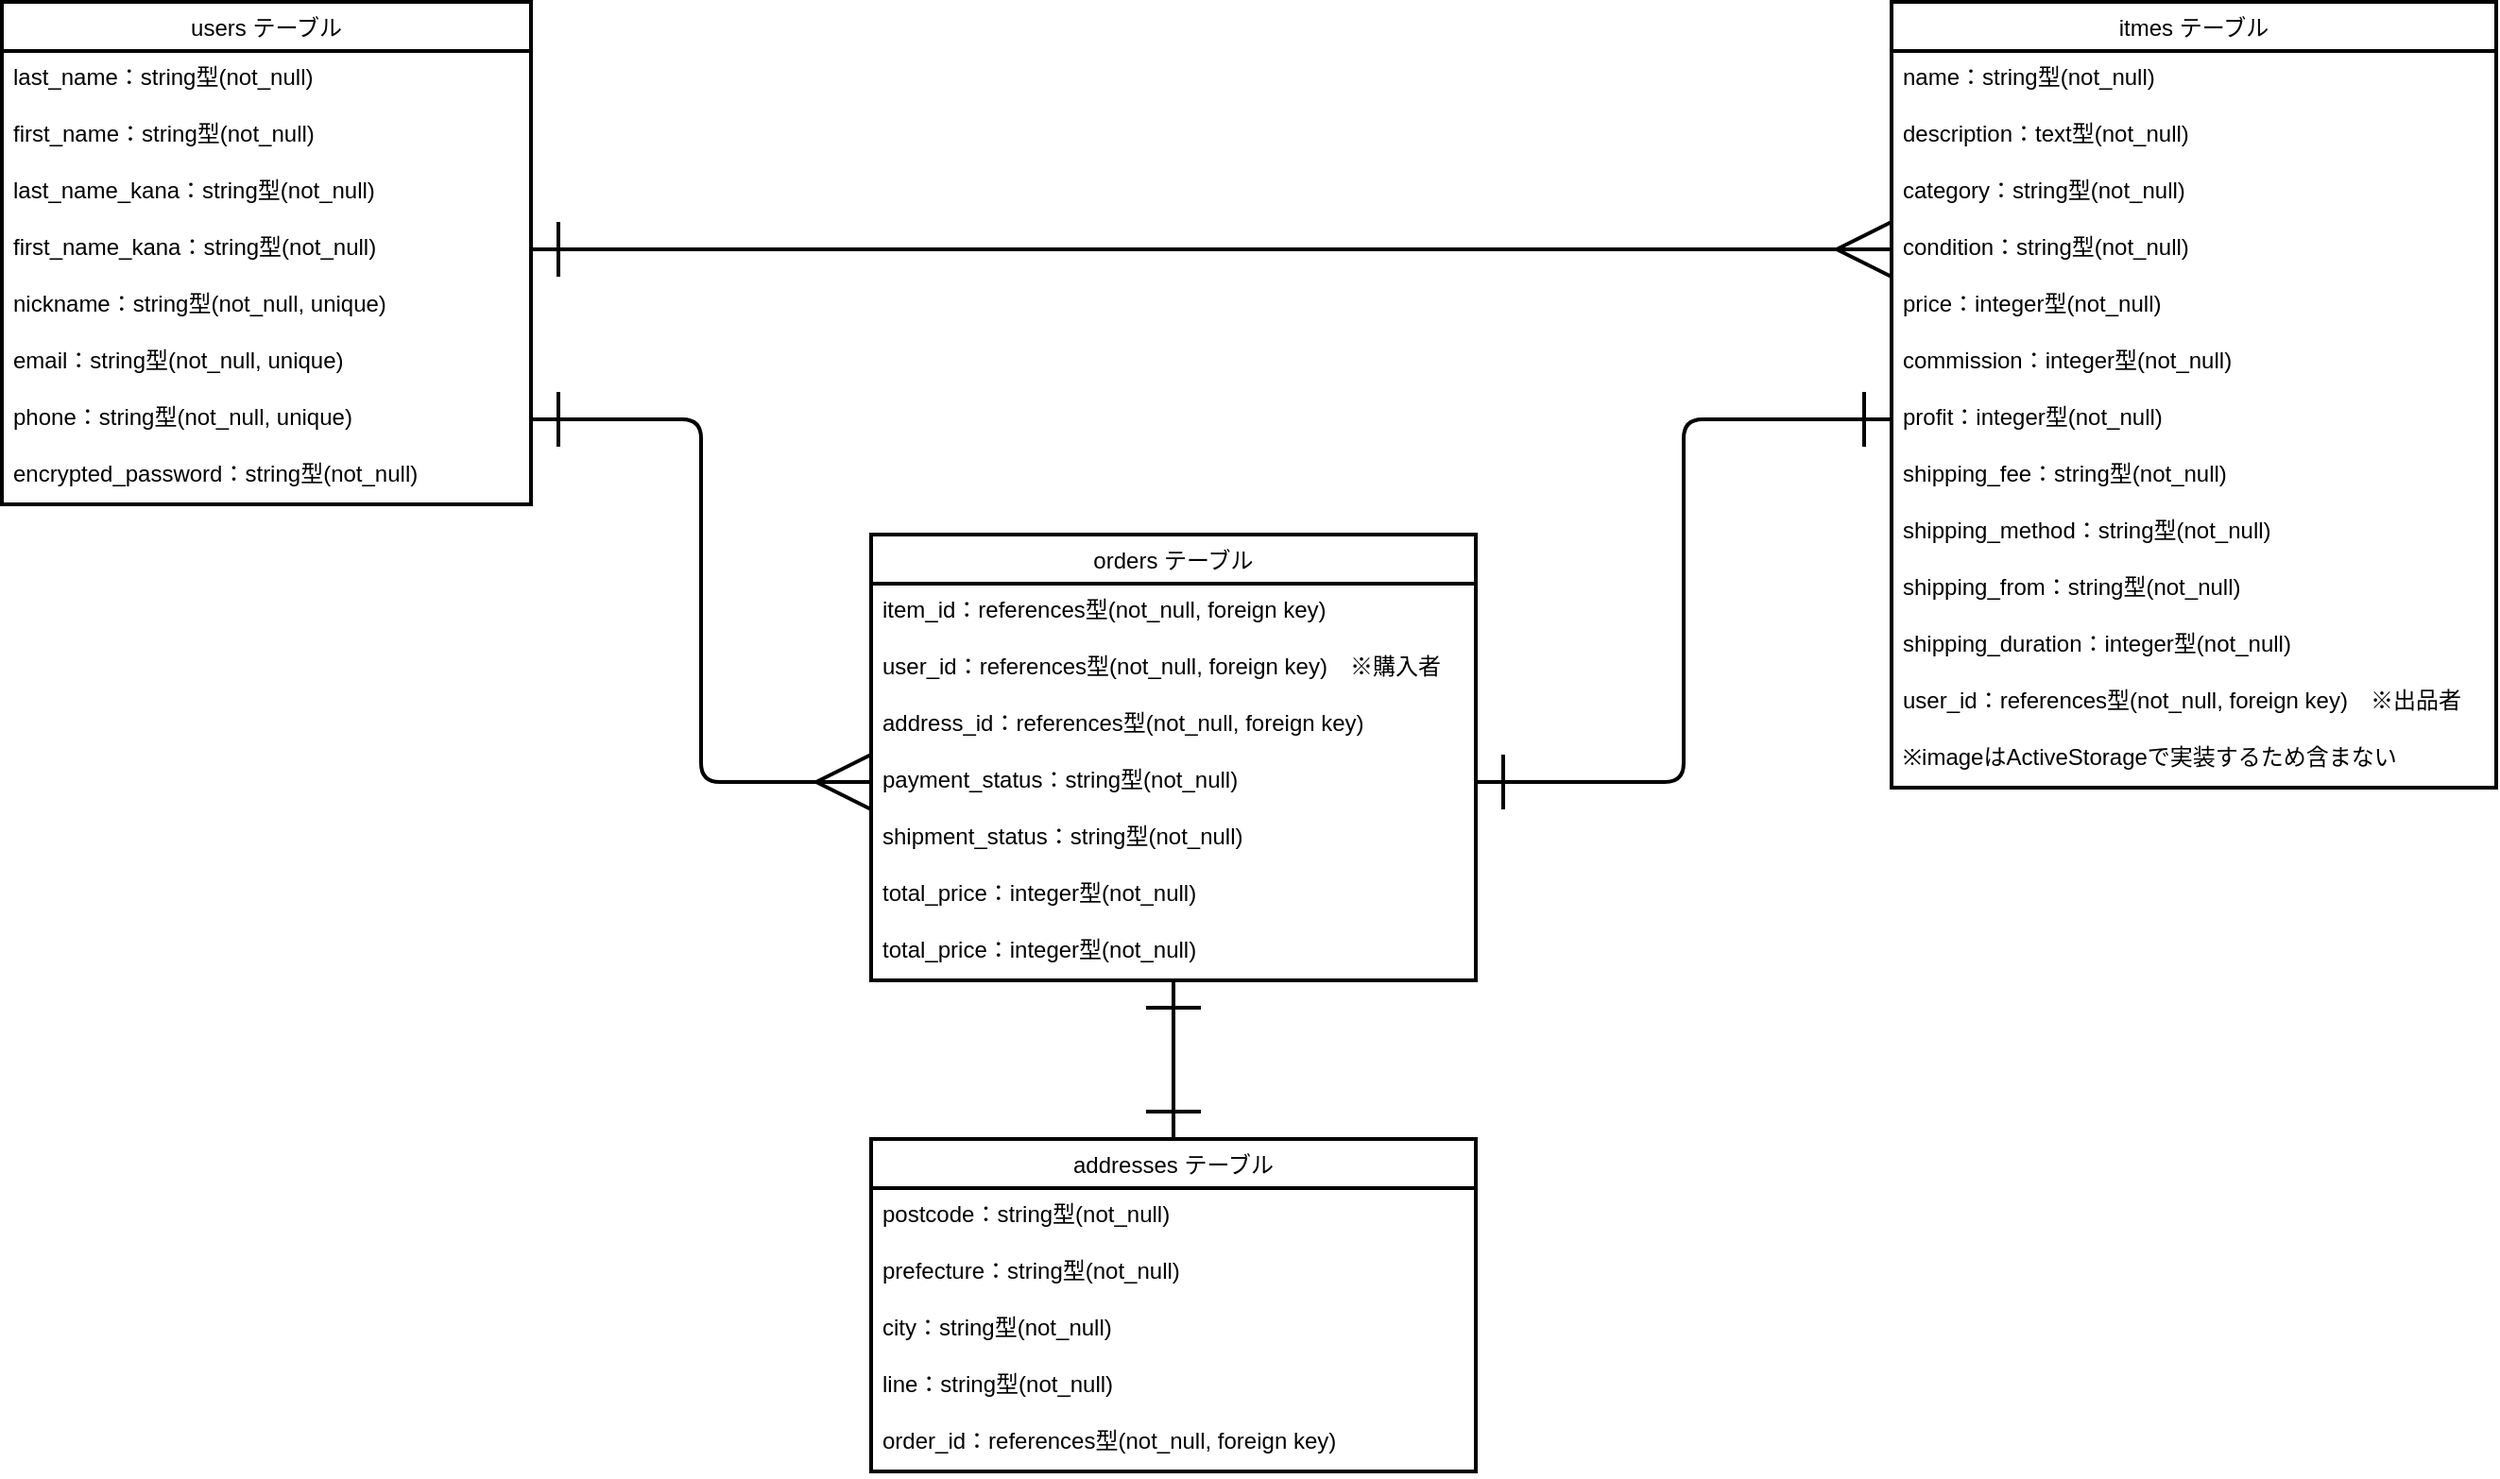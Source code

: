 <mxfile>
    <diagram id="FJ0M9mBe0Wo4Ruo3_8iB" name="ページ1">
        <mxGraphModel dx="1727" dy="1300" grid="1" gridSize="10" guides="1" tooltips="1" connect="1" arrows="1" fold="1" page="1" pageScale="1" pageWidth="827" pageHeight="1169" math="0" shadow="0">
            <root>
                <mxCell id="0"/>
                <mxCell id="1" parent="0"/>
                <mxCell id="2" value="users テーブル" style="swimlane;fontStyle=0;childLayout=stackLayout;horizontal=1;startSize=26;horizontalStack=0;resizeParent=1;resizeParentMax=0;resizeLast=0;collapsible=1;marginBottom=0;align=center;fontSize=12;labelBackgroundColor=none;labelBorderColor=none;strokeWidth=2;swimlaneFillColor=default;" vertex="1" parent="1">
                    <mxGeometry x="180" y="160" width="280" height="266" as="geometry"/>
                </mxCell>
                <mxCell id="24" value="last_name：string型(not_null)" style="text;spacingLeft=4;spacingRight=4;overflow=hidden;rotatable=0;points=[[0,0.5],[1,0.5]];portConstraint=eastwest;fontSize=12;labelBackgroundColor=none;labelBorderColor=none;strokeWidth=2;" vertex="1" parent="2">
                    <mxGeometry y="26" width="280" height="30" as="geometry"/>
                </mxCell>
                <mxCell id="25" value="first_name：string型(not_null)" style="text;spacingLeft=4;spacingRight=4;overflow=hidden;rotatable=0;points=[[0,0.5],[1,0.5]];portConstraint=eastwest;fontSize=12;labelBackgroundColor=none;labelBorderColor=none;strokeWidth=2;" vertex="1" parent="2">
                    <mxGeometry y="56" width="280" height="30" as="geometry"/>
                </mxCell>
                <mxCell id="26" value="last_name_kana：string型(not_null)" style="text;spacingLeft=4;spacingRight=4;overflow=hidden;rotatable=0;points=[[0,0.5],[1,0.5]];portConstraint=eastwest;fontSize=12;labelBackgroundColor=none;labelBorderColor=none;strokeWidth=2;" vertex="1" parent="2">
                    <mxGeometry y="86" width="280" height="30" as="geometry"/>
                </mxCell>
                <mxCell id="27" value="first_name_kana：string型(not_null)" style="text;spacingLeft=4;spacingRight=4;overflow=hidden;rotatable=0;points=[[0,0.5],[1,0.5]];portConstraint=eastwest;fontSize=12;labelBackgroundColor=none;labelBorderColor=none;strokeWidth=2;" vertex="1" parent="2">
                    <mxGeometry y="116" width="280" height="30" as="geometry"/>
                </mxCell>
                <mxCell id="28" value="nickname：string型(not_null, unique)" style="text;spacingLeft=4;spacingRight=4;overflow=hidden;rotatable=0;points=[[0,0.5],[1,0.5]];portConstraint=eastwest;fontSize=12;labelBackgroundColor=none;labelBorderColor=none;strokeWidth=2;" vertex="1" parent="2">
                    <mxGeometry y="146" width="280" height="30" as="geometry"/>
                </mxCell>
                <mxCell id="33" value="email：string型(not_null, unique)" style="text;spacingLeft=4;spacingRight=4;overflow=hidden;rotatable=0;points=[[0,0.5],[1,0.5]];portConstraint=eastwest;fontSize=12;labelBackgroundColor=none;labelBorderColor=none;strokeWidth=2;" vertex="1" parent="2">
                    <mxGeometry y="176" width="280" height="30" as="geometry"/>
                </mxCell>
                <mxCell id="32" value="phone：string型(not_null, unique)" style="text;spacingLeft=4;spacingRight=4;overflow=hidden;rotatable=0;points=[[0,0.5],[1,0.5]];portConstraint=eastwest;fontSize=12;labelBackgroundColor=none;labelBorderColor=none;strokeWidth=2;" vertex="1" parent="2">
                    <mxGeometry y="206" width="280" height="30" as="geometry"/>
                </mxCell>
                <mxCell id="29" value="encrypted_password：string型(not_null)" style="text;spacingLeft=4;spacingRight=4;overflow=hidden;rotatable=0;points=[[0,0.5],[1,0.5]];portConstraint=eastwest;fontSize=12;labelBackgroundColor=none;labelBorderColor=none;strokeWidth=2;" vertex="1" parent="2">
                    <mxGeometry y="236" width="280" height="30" as="geometry"/>
                </mxCell>
                <mxCell id="6" value="itmes テーブル" style="swimlane;fontStyle=0;childLayout=stackLayout;horizontal=1;startSize=26;horizontalStack=0;resizeParent=1;resizeParentMax=0;resizeLast=0;collapsible=1;marginBottom=0;align=center;fontSize=12;labelBackgroundColor=none;labelBorderColor=none;strokeWidth=2;swimlaneFillColor=default;gradientColor=none;" vertex="1" parent="1">
                    <mxGeometry x="1180" y="160" width="320" height="416" as="geometry"/>
                </mxCell>
                <mxCell id="7" value="name：string型(not_null)" style="text;spacingLeft=4;spacingRight=4;overflow=hidden;rotatable=0;points=[[0,0.5],[1,0.5]];portConstraint=eastwest;fontSize=12;labelBackgroundColor=none;labelBorderColor=none;strokeWidth=2;" vertex="1" parent="6">
                    <mxGeometry y="26" width="320" height="30" as="geometry"/>
                </mxCell>
                <mxCell id="34" value="description：text型(not_null)" style="text;spacingLeft=4;spacingRight=4;overflow=hidden;rotatable=0;points=[[0,0.5],[1,0.5]];portConstraint=eastwest;fontSize=12;labelBackgroundColor=none;labelBorderColor=none;strokeWidth=2;" vertex="1" parent="6">
                    <mxGeometry y="56" width="320" height="30" as="geometry"/>
                </mxCell>
                <mxCell id="35" value="category：string型(not_null)" style="text;spacingLeft=4;spacingRight=4;overflow=hidden;rotatable=0;points=[[0,0.5],[1,0.5]];portConstraint=eastwest;fontSize=12;labelBackgroundColor=none;labelBorderColor=none;strokeWidth=2;" vertex="1" parent="6">
                    <mxGeometry y="86" width="320" height="30" as="geometry"/>
                </mxCell>
                <mxCell id="36" value="condition：string型(not_null)" style="text;spacingLeft=4;spacingRight=4;overflow=hidden;rotatable=0;points=[[0,0.5],[1,0.5]];portConstraint=eastwest;fontSize=12;labelBackgroundColor=none;labelBorderColor=none;strokeWidth=2;" vertex="1" parent="6">
                    <mxGeometry y="116" width="320" height="30" as="geometry"/>
                </mxCell>
                <mxCell id="37" value="price：integer型(not_null)&#10;" style="text;spacingLeft=4;spacingRight=4;overflow=hidden;rotatable=0;points=[[0,0.5],[1,0.5]];portConstraint=eastwest;fontSize=12;labelBackgroundColor=none;labelBorderColor=none;strokeWidth=2;" vertex="1" parent="6">
                    <mxGeometry y="146" width="320" height="30" as="geometry"/>
                </mxCell>
                <mxCell id="38" value="commission：integer型(not_null)&#10;" style="text;spacingLeft=4;spacingRight=4;overflow=hidden;rotatable=0;points=[[0,0.5],[1,0.5]];portConstraint=eastwest;fontSize=12;labelBackgroundColor=none;labelBorderColor=none;strokeWidth=2;" vertex="1" parent="6">
                    <mxGeometry y="176" width="320" height="30" as="geometry"/>
                </mxCell>
                <mxCell id="40" value="profit：integer型(not_null)" style="text;spacingLeft=4;spacingRight=4;overflow=hidden;rotatable=0;points=[[0,0.5],[1,0.5]];portConstraint=eastwest;fontSize=12;labelBackgroundColor=none;labelBorderColor=none;strokeWidth=2;" vertex="1" parent="6">
                    <mxGeometry y="206" width="320" height="30" as="geometry"/>
                </mxCell>
                <mxCell id="41" value="shipping_fee：string型(not_null)" style="text;spacingLeft=4;spacingRight=4;overflow=hidden;rotatable=0;points=[[0,0.5],[1,0.5]];portConstraint=eastwest;fontSize=12;labelBackgroundColor=none;labelBorderColor=none;strokeWidth=2;" vertex="1" parent="6">
                    <mxGeometry y="236" width="320" height="30" as="geometry"/>
                </mxCell>
                <mxCell id="42" value="shipping_method：string型(not_null)&#10;" style="text;spacingLeft=4;spacingRight=4;overflow=hidden;rotatable=0;points=[[0,0.5],[1,0.5]];portConstraint=eastwest;fontSize=12;labelBackgroundColor=none;labelBorderColor=none;strokeWidth=2;" vertex="1" parent="6">
                    <mxGeometry y="266" width="320" height="30" as="geometry"/>
                </mxCell>
                <mxCell id="43" value="shipping_from：string型(not_null)&#10;" style="text;spacingLeft=4;spacingRight=4;overflow=hidden;rotatable=0;points=[[0,0.5],[1,0.5]];portConstraint=eastwest;fontSize=12;labelBackgroundColor=none;labelBorderColor=none;strokeWidth=2;" vertex="1" parent="6">
                    <mxGeometry y="296" width="320" height="30" as="geometry"/>
                </mxCell>
                <mxCell id="44" value="shipping_duration：integer型(not_null)&#10;" style="text;spacingLeft=4;spacingRight=4;overflow=hidden;rotatable=0;points=[[0,0.5],[1,0.5]];portConstraint=eastwest;fontSize=12;labelBackgroundColor=none;labelBorderColor=none;strokeWidth=2;" vertex="1" parent="6">
                    <mxGeometry y="326" width="320" height="30" as="geometry"/>
                </mxCell>
                <mxCell id="45" value="user_id：references型(not_null, foreign key)　※出品者" style="text;spacingLeft=4;spacingRight=4;overflow=hidden;rotatable=0;points=[[0,0.5],[1,0.5]];portConstraint=eastwest;fontSize=12;labelBackgroundColor=none;labelBorderColor=none;strokeWidth=2;" vertex="1" parent="6">
                    <mxGeometry y="356" width="320" height="30" as="geometry"/>
                </mxCell>
                <mxCell id="39" value="※imageはActiveStorageで実装するため含まない" style="text;spacingLeft=4;spacingRight=4;overflow=hidden;rotatable=0;points=[[0,0.5],[1,0.5]];portConstraint=eastwest;fontSize=12;labelBackgroundColor=none;labelBorderColor=none;strokeWidth=2;" vertex="1" parent="6">
                    <mxGeometry y="386" width="320" height="30" as="geometry"/>
                </mxCell>
                <mxCell id="10" value="orders テーブル" style="swimlane;fontStyle=0;childLayout=stackLayout;horizontal=1;startSize=26;horizontalStack=0;resizeParent=1;resizeParentMax=0;resizeLast=0;collapsible=1;marginBottom=0;align=center;fontSize=12;labelBackgroundColor=none;labelBorderColor=none;strokeWidth=2;swimlaneFillColor=default;" vertex="1" parent="1">
                    <mxGeometry x="640" y="442" width="320" height="236" as="geometry"/>
                </mxCell>
                <mxCell id="11" value="item_id：references型(not_null, foreign key)" style="text;spacingLeft=4;spacingRight=4;overflow=hidden;rotatable=0;points=[[0,0.5],[1,0.5]];portConstraint=eastwest;fontSize=12;labelBackgroundColor=none;labelBorderColor=none;strokeWidth=2;" vertex="1" parent="10">
                    <mxGeometry y="26" width="320" height="30" as="geometry"/>
                </mxCell>
                <mxCell id="51" value="user_id：references型(not_null, foreign key)　※購入者" style="text;spacingLeft=4;spacingRight=4;overflow=hidden;rotatable=0;points=[[0,0.5],[1,0.5]];portConstraint=eastwest;fontSize=12;labelBackgroundColor=none;labelBorderColor=none;strokeWidth=2;" vertex="1" parent="10">
                    <mxGeometry y="56" width="320" height="30" as="geometry"/>
                </mxCell>
                <mxCell id="50" value="address_id：references型(not_null, foreign key)" style="text;spacingLeft=4;spacingRight=4;overflow=hidden;rotatable=0;points=[[0,0.5],[1,0.5]];portConstraint=eastwest;fontSize=12;labelBackgroundColor=none;labelBorderColor=none;strokeWidth=2;" vertex="1" parent="10">
                    <mxGeometry y="86" width="320" height="30" as="geometry"/>
                </mxCell>
                <mxCell id="49" value="payment_status：string型(not_null)" style="text;spacingLeft=4;spacingRight=4;overflow=hidden;rotatable=0;points=[[0,0.5],[1,0.5]];portConstraint=eastwest;fontSize=12;labelBackgroundColor=none;labelBorderColor=none;strokeWidth=2;" vertex="1" parent="10">
                    <mxGeometry y="116" width="320" height="30" as="geometry"/>
                </mxCell>
                <mxCell id="48" value="shipment_status：string型(not_null)" style="text;spacingLeft=4;spacingRight=4;overflow=hidden;rotatable=0;points=[[0,0.5],[1,0.5]];portConstraint=eastwest;fontSize=12;labelBackgroundColor=none;labelBorderColor=none;strokeWidth=2;" vertex="1" parent="10">
                    <mxGeometry y="146" width="320" height="30" as="geometry"/>
                </mxCell>
                <mxCell id="68" value="total_price：integer型(not_null)" style="text;spacingLeft=4;spacingRight=4;overflow=hidden;rotatable=0;points=[[0,0.5],[1,0.5]];portConstraint=eastwest;fontSize=12;labelBackgroundColor=none;labelBorderColor=none;strokeWidth=2;" vertex="1" parent="10">
                    <mxGeometry y="176" width="320" height="30" as="geometry"/>
                </mxCell>
                <mxCell id="13" value="total_price：integer型(not_null)" style="text;spacingLeft=4;spacingRight=4;overflow=hidden;rotatable=0;points=[[0,0.5],[1,0.5]];portConstraint=eastwest;fontSize=12;labelBackgroundColor=none;labelBorderColor=none;strokeWidth=2;" vertex="1" parent="10">
                    <mxGeometry y="206" width="320" height="30" as="geometry"/>
                </mxCell>
                <mxCell id="78" value="" style="edgeStyle=none;exitX=0.5;exitY=0;exitDx=0;exitDy=0;startArrow=ERone;startFill=0;endArrow=ERone;endFill=0;startSize=26;endSize=26;labelBackgroundColor=none;labelBorderColor=none;fontSize=12;fontColor=default;strokeWidth=2;" edge="1" parent="1" source="14" target="13">
                    <mxGeometry relative="1" as="geometry"/>
                </mxCell>
                <mxCell id="14" value="addresses テーブル" style="swimlane;fontStyle=0;childLayout=stackLayout;horizontal=1;startSize=26;horizontalStack=0;resizeParent=1;resizeParentMax=0;resizeLast=0;collapsible=1;marginBottom=0;align=center;fontSize=12;labelBackgroundColor=none;labelBorderColor=none;strokeWidth=2;swimlaneFillColor=default;" vertex="1" parent="1">
                    <mxGeometry x="640" y="762" width="320" height="176" as="geometry"/>
                </mxCell>
                <mxCell id="15" value="postcode：string型(not_null)" style="text;spacingLeft=4;spacingRight=4;overflow=hidden;rotatable=0;points=[[0,0.5],[1,0.5]];portConstraint=eastwest;fontSize=12;labelBackgroundColor=none;labelBorderColor=none;strokeWidth=2;" vertex="1" parent="14">
                    <mxGeometry y="26" width="320" height="30" as="geometry"/>
                </mxCell>
                <mxCell id="16" value="prefecture：string型(not_null)&#10;" style="text;spacingLeft=4;spacingRight=4;overflow=hidden;rotatable=0;points=[[0,0.5],[1,0.5]];portConstraint=eastwest;fontSize=12;labelBackgroundColor=none;labelBorderColor=none;strokeWidth=2;" vertex="1" parent="14">
                    <mxGeometry y="56" width="320" height="30" as="geometry"/>
                </mxCell>
                <mxCell id="74" value="city：string型(not_null)&#10;" style="text;spacingLeft=4;spacingRight=4;overflow=hidden;rotatable=0;points=[[0,0.5],[1,0.5]];portConstraint=eastwest;fontSize=12;labelBackgroundColor=none;labelBorderColor=none;strokeWidth=2;" vertex="1" parent="14">
                    <mxGeometry y="86" width="320" height="30" as="geometry"/>
                </mxCell>
                <mxCell id="73" value="line：string型(not_null)&#10;" style="text;spacingLeft=4;spacingRight=4;overflow=hidden;rotatable=0;points=[[0,0.5],[1,0.5]];portConstraint=eastwest;fontSize=12;labelBackgroundColor=none;labelBorderColor=none;strokeWidth=2;" vertex="1" parent="14">
                    <mxGeometry y="116" width="320" height="30" as="geometry"/>
                </mxCell>
                <mxCell id="72" value="order_id：references型(not_null, foreign key)&#10;" style="text;spacingLeft=4;spacingRight=4;overflow=hidden;rotatable=0;points=[[0,0.5],[1,0.5]];portConstraint=eastwest;fontSize=12;labelBackgroundColor=none;labelBorderColor=none;strokeWidth=2;" vertex="1" parent="14">
                    <mxGeometry y="146" width="320" height="30" as="geometry"/>
                </mxCell>
                <mxCell id="75" value="" style="edgeStyle=none;exitX=1;exitY=0.5;exitDx=0;exitDy=0;entryX=0;entryY=0.5;entryDx=0;entryDy=0;startArrow=ERone;startFill=0;endArrow=ERmany;endFill=0;startSize=26;endSize=26;labelBackgroundColor=none;labelBorderColor=none;fontSize=12;fontColor=default;strokeWidth=2;" edge="1" parent="1" source="27" target="36">
                    <mxGeometry relative="1" as="geometry"/>
                </mxCell>
                <mxCell id="76" value="" style="edgeStyle=orthogonalEdgeStyle;exitX=0;exitY=0.5;exitDx=0;exitDy=0;entryX=1;entryY=0.5;entryDx=0;entryDy=0;startArrow=ERone;startFill=0;endArrow=ERone;endFill=0;startSize=26;endSize=26;labelBackgroundColor=none;labelBorderColor=none;fontSize=12;fontColor=default;strokeWidth=2;" edge="1" parent="1" source="40" target="49">
                    <mxGeometry relative="1" as="geometry"/>
                </mxCell>
                <mxCell id="79" value="" style="edgeStyle=orthogonalEdgeStyle;exitX=0;exitY=0.5;exitDx=0;exitDy=0;entryX=1;entryY=0.5;entryDx=0;entryDy=0;startArrow=ERmany;startFill=0;endArrow=ERone;endFill=0;startSize=26;endSize=26;elbow=vertical;labelBackgroundColor=none;labelBorderColor=none;fontSize=12;fontColor=default;strokeWidth=2;" edge="1" parent="1" source="49" target="32">
                    <mxGeometry relative="1" as="geometry"/>
                </mxCell>
            </root>
        </mxGraphModel>
    </diagram>
</mxfile>